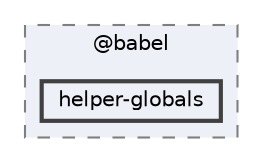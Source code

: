 digraph "C:/Users/arisc/OneDrive/Documents/GitHub/FINAL/EcoEats-Project/node_modules/@babel/helper-globals"
{
 // LATEX_PDF_SIZE
  bgcolor="transparent";
  edge [fontname=Helvetica,fontsize=10,labelfontname=Helvetica,labelfontsize=10];
  node [fontname=Helvetica,fontsize=10,shape=box,height=0.2,width=0.4];
  compound=true
  subgraph clusterdir_722061c1cf8b4789a21e021c5ce72eb2 {
    graph [ bgcolor="#edf0f7", pencolor="grey50", label="@babel", fontname=Helvetica,fontsize=10 style="filled,dashed", URL="dir_722061c1cf8b4789a21e021c5ce72eb2.html",tooltip=""]
  dir_ad7cc9927cf792a4924ce831c2657350 [label="helper-globals", fillcolor="#edf0f7", color="grey25", style="filled,bold", URL="dir_ad7cc9927cf792a4924ce831c2657350.html",tooltip=""];
  }
}
